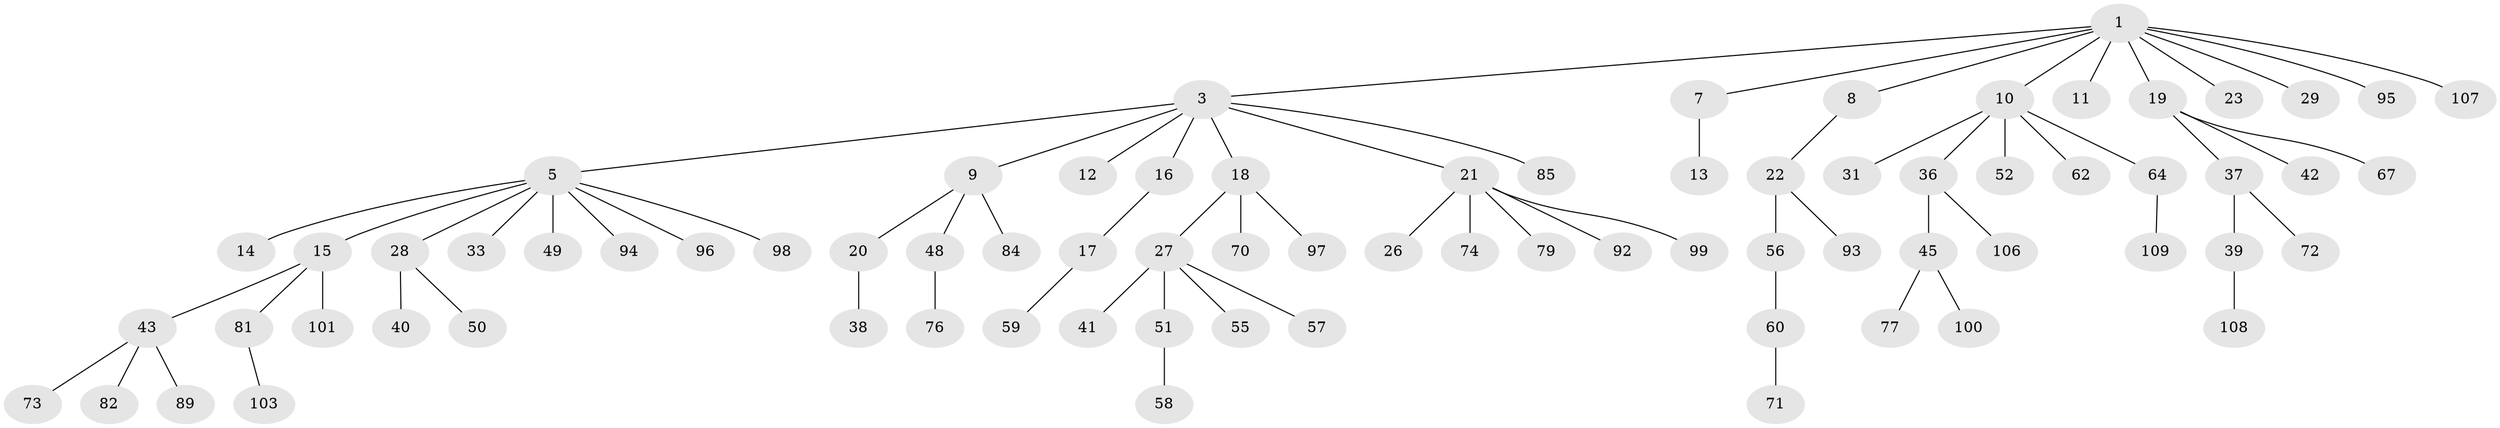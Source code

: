 // original degree distribution, {5: 0.06363636363636363, 7: 0.01818181818181818, 8: 0.00909090909090909, 3: 0.1, 2: 0.24545454545454545, 4: 0.03636363636363636, 1: 0.5272727272727272}
// Generated by graph-tools (version 1.1) at 2025/19/03/04/25 18:19:26]
// undirected, 77 vertices, 76 edges
graph export_dot {
graph [start="1"]
  node [color=gray90,style=filled];
  1 [super="+2"];
  3 [super="+4"];
  5 [super="+6"];
  7;
  8;
  9 [super="+46+25"];
  10 [super="+32"];
  11 [super="+54"];
  12 [super="+87"];
  13;
  14;
  15 [super="+30"];
  16;
  17 [super="+24"];
  18;
  19;
  20;
  21 [super="+63"];
  22;
  23 [super="+44"];
  26;
  27 [super="+35"];
  28 [super="+34"];
  29;
  31;
  33;
  36;
  37;
  38;
  39;
  40;
  41;
  42;
  43 [super="+47+78+53"];
  45 [super="+61"];
  48 [super="+68"];
  49;
  50;
  51;
  52 [super="+69"];
  55 [super="+91"];
  56;
  57;
  58 [super="+80"];
  59;
  60;
  62;
  64;
  67;
  70;
  71;
  72;
  73 [super="+83"];
  74 [super="+86"];
  76;
  77;
  79 [super="+105"];
  81 [super="+88"];
  82;
  84;
  85;
  89;
  92;
  93;
  94;
  95;
  96;
  97;
  98;
  99 [super="+104"];
  100;
  101;
  103;
  106;
  107;
  108;
  109;
  1 -- 11;
  1 -- 19;
  1 -- 95;
  1 -- 107;
  1 -- 3;
  1 -- 23;
  1 -- 7;
  1 -- 8;
  1 -- 10;
  1 -- 29;
  3 -- 9;
  3 -- 12;
  3 -- 21;
  3 -- 16;
  3 -- 18;
  3 -- 85;
  3 -- 5;
  5 -- 14;
  5 -- 15;
  5 -- 28;
  5 -- 33;
  5 -- 49;
  5 -- 96;
  5 -- 98;
  5 -- 94;
  7 -- 13;
  8 -- 22;
  9 -- 20;
  9 -- 48;
  9 -- 84;
  10 -- 31;
  10 -- 62;
  10 -- 64;
  10 -- 36;
  10 -- 52;
  15 -- 43;
  15 -- 81;
  15 -- 101;
  16 -- 17;
  17 -- 59;
  18 -- 27;
  18 -- 70;
  18 -- 97;
  19 -- 37;
  19 -- 42;
  19 -- 67;
  20 -- 38;
  21 -- 26;
  21 -- 74;
  21 -- 79;
  21 -- 92;
  21 -- 99;
  22 -- 56;
  22 -- 93;
  27 -- 57;
  27 -- 41;
  27 -- 51;
  27 -- 55;
  28 -- 50;
  28 -- 40;
  36 -- 45;
  36 -- 106;
  37 -- 39;
  37 -- 72;
  39 -- 108;
  43 -- 73;
  43 -- 89;
  43 -- 82;
  45 -- 100;
  45 -- 77;
  48 -- 76;
  51 -- 58;
  56 -- 60;
  60 -- 71;
  64 -- 109;
  81 -- 103;
}
